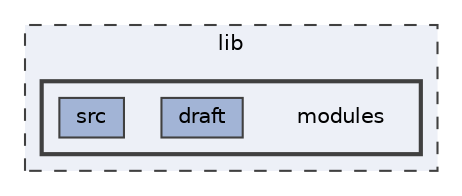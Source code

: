 digraph "/Users/fola/Documents/ArkScript/Ark/lib/modules"
{
 // INTERACTIVE_SVG=YES
 // LATEX_PDF_SIZE
  bgcolor="transparent";
  edge [fontname=Helvetica,fontsize=10,labelfontname=Helvetica,labelfontsize=10];
  node [fontname=Helvetica,fontsize=10,shape=box,height=0.2,width=0.4];
  compound=true
  subgraph clusterdir_97aefd0d527b934f1d99a682da8fe6a9 {
    graph [ bgcolor="#edf0f7", pencolor="grey25", label="lib", fontname=Helvetica,fontsize=10 style="filled,dashed", URL="dir_97aefd0d527b934f1d99a682da8fe6a9.html",tooltip=""]
  subgraph clusterdir_e1dbc8ba94a86723d4c32227b7c46099 {
    graph [ bgcolor="#edf0f7", pencolor="grey25", label="", fontname=Helvetica,fontsize=10 style="filled,bold", URL="dir_e1dbc8ba94a86723d4c32227b7c46099.html",tooltip=""]
    dir_e1dbc8ba94a86723d4c32227b7c46099 [shape=plaintext, label="modules"];
  dir_86d6924905eb73bb4f7fef584020fb23 [label="draft", fillcolor="#a2b4d6", color="grey25", style="filled", URL="dir_86d6924905eb73bb4f7fef584020fb23.html",tooltip=""];
  dir_9985dd985f66462ade73a56b3831da65 [label="src", fillcolor="#a2b4d6", color="grey25", style="filled", URL="dir_9985dd985f66462ade73a56b3831da65.html",tooltip=""];
  }
  }
}
